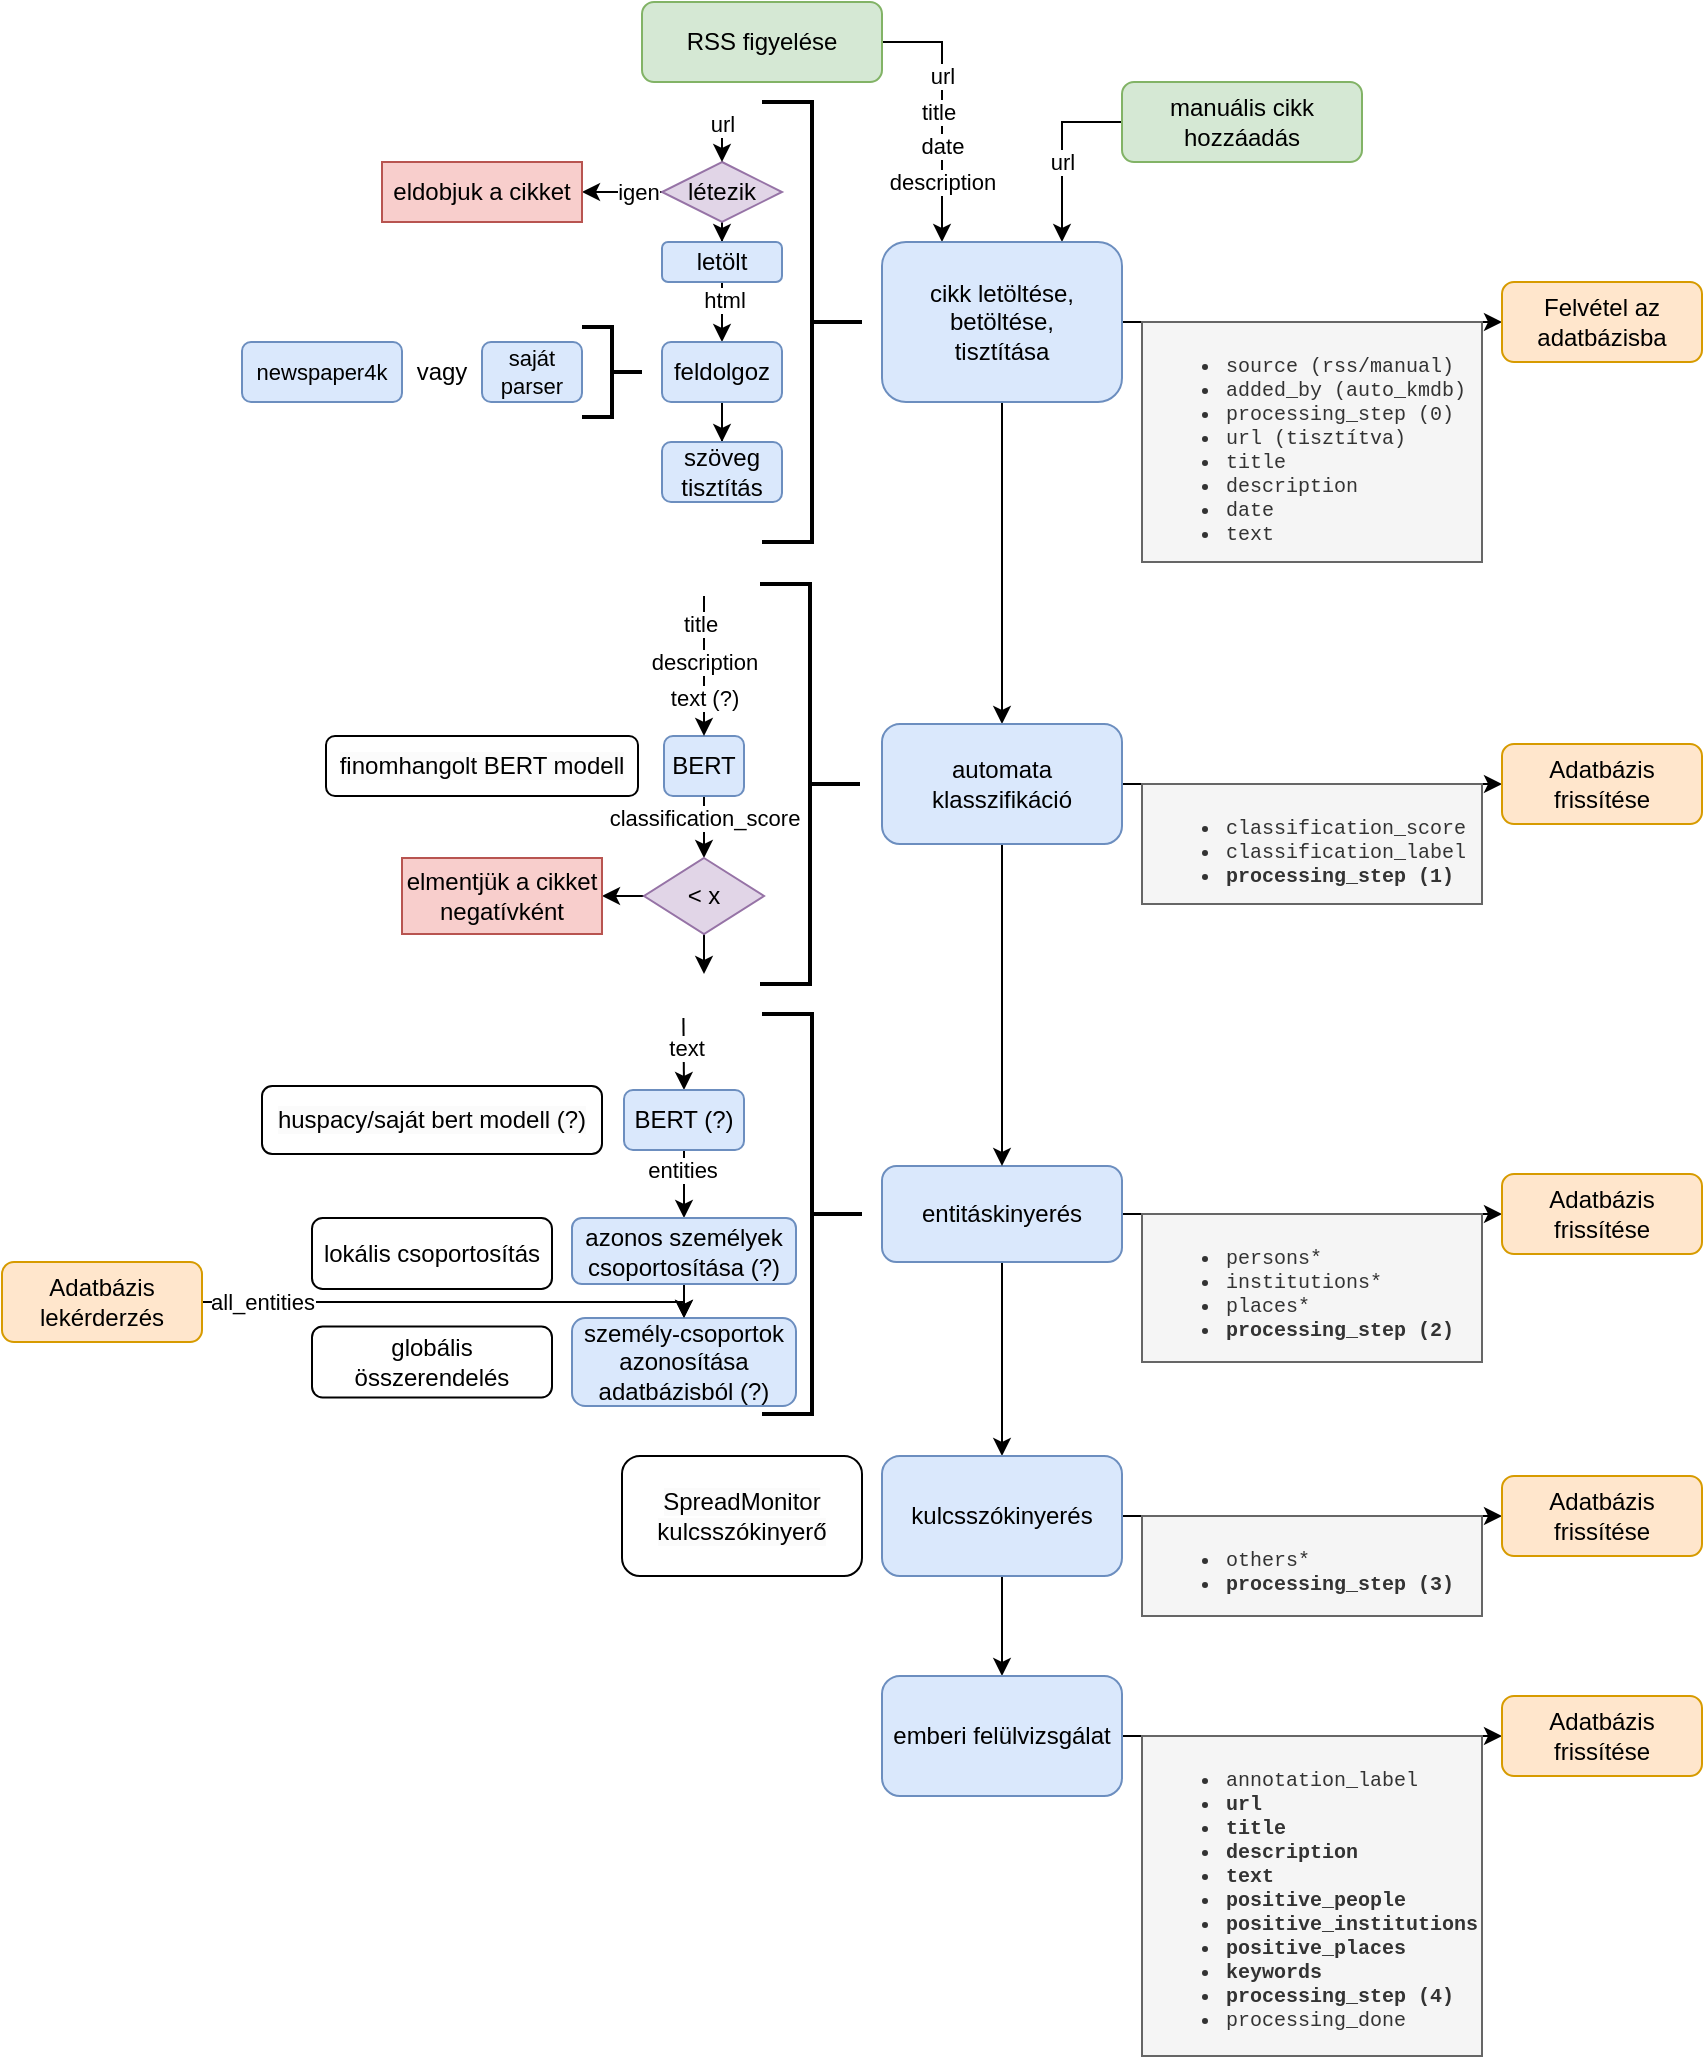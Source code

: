 <mxfile version="23.1.5" type="device">
  <diagram name="Page-1" id="nyCFcu-vuEFRdyGyre67">
    <mxGraphModel dx="1517" dy="390" grid="1" gridSize="10" guides="1" tooltips="1" connect="1" arrows="1" fold="1" page="1" pageScale="1" pageWidth="850" pageHeight="1100" math="0" shadow="0">
      <root>
        <mxCell id="0" />
        <mxCell id="1" parent="0" />
        <mxCell id="l5X3hNxBTRFhZhaJn-OG-5" style="edgeStyle=orthogonalEdgeStyle;rounded=0;orthogonalLoop=1;jettySize=auto;html=1;entryX=0.25;entryY=0;entryDx=0;entryDy=0;exitX=1;exitY=0.5;exitDx=0;exitDy=0;" parent="1" source="l5X3hNxBTRFhZhaJn-OG-1" target="l5X3hNxBTRFhZhaJn-OG-6" edge="1">
          <mxGeometry relative="1" as="geometry">
            <mxPoint x="300" y="180" as="sourcePoint" />
            <mxPoint x="360" y="240" as="targetPoint" />
          </mxGeometry>
        </mxCell>
        <mxCell id="l5X3hNxBTRFhZhaJn-OG-11" value="url" style="edgeLabel;html=1;align=center;verticalAlign=middle;resizable=0;points=[];" parent="l5X3hNxBTRFhZhaJn-OG-5" vertex="1" connectable="0">
          <mxGeometry x="-0.252" relative="1" as="geometry">
            <mxPoint y="-2" as="offset" />
          </mxGeometry>
        </mxCell>
        <mxCell id="l5X3hNxBTRFhZhaJn-OG-13" value="title" style="edgeLabel;html=1;align=center;verticalAlign=middle;resizable=0;points=[];" parent="l5X3hNxBTRFhZhaJn-OG-5" vertex="1" connectable="0">
          <mxGeometry x="0.16" y="-2" relative="1" as="geometry">
            <mxPoint y="-11" as="offset" />
          </mxGeometry>
        </mxCell>
        <mxCell id="l5X3hNxBTRFhZhaJn-OG-14" value="date" style="edgeLabel;html=1;align=center;verticalAlign=middle;resizable=0;points=[];" parent="l5X3hNxBTRFhZhaJn-OG-5" vertex="1" connectable="0">
          <mxGeometry x="0.511" y="-2" relative="1" as="geometry">
            <mxPoint x="2" y="-16" as="offset" />
          </mxGeometry>
        </mxCell>
        <mxCell id="l5X3hNxBTRFhZhaJn-OG-21" value="description" style="edgeLabel;html=1;align=center;verticalAlign=middle;resizable=0;points=[];" parent="l5X3hNxBTRFhZhaJn-OG-5" vertex="1" connectable="0">
          <mxGeometry x="0.346" relative="1" as="geometry">
            <mxPoint y="12" as="offset" />
          </mxGeometry>
        </mxCell>
        <mxCell id="l5X3hNxBTRFhZhaJn-OG-1" value="RSS figyelése" style="rounded=1;whiteSpace=wrap;html=1;fillColor=#d5e8d4;strokeColor=#82b366;" parent="1" vertex="1">
          <mxGeometry x="200" y="120" width="120" height="40" as="geometry" />
        </mxCell>
        <mxCell id="l5X3hNxBTRFhZhaJn-OG-4" style="edgeStyle=orthogonalEdgeStyle;rounded=0;orthogonalLoop=1;jettySize=auto;html=1;entryX=0.75;entryY=0;entryDx=0;entryDy=0;exitX=0;exitY=0.5;exitDx=0;exitDy=0;" parent="1" source="l5X3hNxBTRFhZhaJn-OG-2" target="l5X3hNxBTRFhZhaJn-OG-6" edge="1">
          <mxGeometry relative="1" as="geometry">
            <mxPoint x="460" y="180" as="sourcePoint" />
            <mxPoint x="400" y="240" as="targetPoint" />
          </mxGeometry>
        </mxCell>
        <mxCell id="l5X3hNxBTRFhZhaJn-OG-9" value="url" style="edgeLabel;html=1;align=center;verticalAlign=middle;resizable=0;points=[];" parent="l5X3hNxBTRFhZhaJn-OG-4" vertex="1" connectable="0">
          <mxGeometry x="0.498" relative="1" as="geometry">
            <mxPoint y="-18" as="offset" />
          </mxGeometry>
        </mxCell>
        <mxCell id="l5X3hNxBTRFhZhaJn-OG-2" value="manuális cikk hozzáadás" style="rounded=1;whiteSpace=wrap;html=1;fillColor=#d5e8d4;strokeColor=#82b366;" parent="1" vertex="1">
          <mxGeometry x="440" y="160" width="120" height="40" as="geometry" />
        </mxCell>
        <mxCell id="l5X3hNxBTRFhZhaJn-OG-17" style="edgeStyle=orthogonalEdgeStyle;rounded=0;orthogonalLoop=1;jettySize=auto;html=1;entryX=0;entryY=0.5;entryDx=0;entryDy=0;" parent="1" source="l5X3hNxBTRFhZhaJn-OG-6" target="l5X3hNxBTRFhZhaJn-OG-16" edge="1">
          <mxGeometry relative="1" as="geometry" />
        </mxCell>
        <mxCell id="l5X3hNxBTRFhZhaJn-OG-43" style="edgeStyle=orthogonalEdgeStyle;rounded=0;orthogonalLoop=1;jettySize=auto;html=1;entryX=0.5;entryY=0;entryDx=0;entryDy=0;" parent="1" source="l5X3hNxBTRFhZhaJn-OG-6" target="RkIvaxh5Yt3mlt6gAzcb-1" edge="1">
          <mxGeometry relative="1" as="geometry" />
        </mxCell>
        <mxCell id="l5X3hNxBTRFhZhaJn-OG-6" value="cikk letöltése,&lt;br&gt;betöltése,&lt;br&gt;tisztítása" style="rounded=1;whiteSpace=wrap;html=1;fillColor=#dae8fc;strokeColor=#6c8ebf;" parent="1" vertex="1">
          <mxGeometry x="320" y="240" width="120" height="80" as="geometry" />
        </mxCell>
        <mxCell id="l5X3hNxBTRFhZhaJn-OG-16" value="Felvétel az adatbázisba" style="rounded=1;whiteSpace=wrap;html=1;fillColor=#ffe6cc;strokeColor=#d79b00;" parent="1" vertex="1">
          <mxGeometry x="630" y="260" width="100" height="40" as="geometry" />
        </mxCell>
        <mxCell id="l5X3hNxBTRFhZhaJn-OG-20" value="&lt;ul style=&quot;font-size: 10px;&quot;&gt;&lt;li style=&quot;font-size: 10px;&quot;&gt;source (rss/manual)&lt;/li&gt;&lt;li style=&quot;font-size: 10px;&quot;&gt;added_by (auto_kmdb)&lt;/li&gt;&lt;li style=&quot;font-size: 10px;&quot;&gt;processing_step (0)&lt;/li&gt;&lt;li style=&quot;font-size: 10px;&quot;&gt;url (tisztítva)&lt;/li&gt;&lt;li style=&quot;font-size: 10px;&quot;&gt;title&lt;/li&gt;&lt;li style=&quot;font-size: 10px;&quot;&gt;description&lt;/li&gt;&lt;li style=&quot;font-size: 10px;&quot;&gt;date&lt;/li&gt;&lt;li style=&quot;font-size: 10px;&quot;&gt;text&lt;/li&gt;&lt;/ul&gt;" style="rounded=0;whiteSpace=wrap;html=1;verticalAlign=top;align=left;fillColor=#f5f5f5;strokeColor=#666666;fontColor=#333333;fontFamily=Courier New;fontSize=10;" parent="1" vertex="1">
          <mxGeometry x="450" y="280" width="170" height="120" as="geometry" />
        </mxCell>
        <mxCell id="l5X3hNxBTRFhZhaJn-OG-24" value="" style="strokeWidth=2;html=1;shape=mxgraph.flowchart.annotation_2;align=left;labelPosition=right;pointerEvents=1;direction=west;" parent="1" vertex="1">
          <mxGeometry x="260" y="170" width="50" height="220" as="geometry" />
        </mxCell>
        <mxCell id="l5X3hNxBTRFhZhaJn-OG-28" value="" style="edgeStyle=orthogonalEdgeStyle;rounded=0;orthogonalLoop=1;jettySize=auto;html=1;" parent="1" source="l5X3hNxBTRFhZhaJn-OG-26" target="l5X3hNxBTRFhZhaJn-OG-27" edge="1">
          <mxGeometry relative="1" as="geometry" />
        </mxCell>
        <mxCell id="mtyE7qWkkxoqi8TJ4rxL-38" value="igen" style="edgeLabel;html=1;align=center;verticalAlign=middle;resizable=0;points=[];" vertex="1" connectable="0" parent="l5X3hNxBTRFhZhaJn-OG-28">
          <mxGeometry x="0.013" y="-1" relative="1" as="geometry">
            <mxPoint x="8" y="1" as="offset" />
          </mxGeometry>
        </mxCell>
        <mxCell id="l5X3hNxBTRFhZhaJn-OG-31" value="" style="edgeStyle=orthogonalEdgeStyle;rounded=0;orthogonalLoop=1;jettySize=auto;html=1;" parent="1" source="l5X3hNxBTRFhZhaJn-OG-26" target="l5X3hNxBTRFhZhaJn-OG-30" edge="1">
          <mxGeometry relative="1" as="geometry" />
        </mxCell>
        <mxCell id="l5X3hNxBTRFhZhaJn-OG-26" value="létezik" style="rhombus;whiteSpace=wrap;html=1;fillColor=#e1d5e7;strokeColor=#9673a6;" parent="1" vertex="1">
          <mxGeometry x="210" y="200" width="60" height="30" as="geometry" />
        </mxCell>
        <mxCell id="l5X3hNxBTRFhZhaJn-OG-27" value="eldobjuk a cikket" style="whiteSpace=wrap;html=1;fillColor=#f8cecc;strokeColor=#b85450;" parent="1" vertex="1">
          <mxGeometry x="70" y="200" width="100" height="30" as="geometry" />
        </mxCell>
        <mxCell id="l5X3hNxBTRFhZhaJn-OG-33" value="" style="edgeStyle=orthogonalEdgeStyle;rounded=0;orthogonalLoop=1;jettySize=auto;html=1;" parent="1" source="l5X3hNxBTRFhZhaJn-OG-30" target="l5X3hNxBTRFhZhaJn-OG-32" edge="1">
          <mxGeometry relative="1" as="geometry" />
        </mxCell>
        <mxCell id="l5X3hNxBTRFhZhaJn-OG-35" value="html" style="edgeLabel;html=1;align=center;verticalAlign=middle;resizable=0;points=[];" parent="l5X3hNxBTRFhZhaJn-OG-33" vertex="1" connectable="0">
          <mxGeometry x="-0.663" y="1" relative="1" as="geometry">
            <mxPoint as="offset" />
          </mxGeometry>
        </mxCell>
        <mxCell id="l5X3hNxBTRFhZhaJn-OG-30" value="letölt" style="rounded=1;whiteSpace=wrap;html=1;fillColor=#dae8fc;strokeColor=#6c8ebf;" parent="1" vertex="1">
          <mxGeometry x="210" y="240" width="60" height="20" as="geometry" />
        </mxCell>
        <mxCell id="l5X3hNxBTRFhZhaJn-OG-41" value="" style="edgeStyle=orthogonalEdgeStyle;rounded=0;orthogonalLoop=1;jettySize=auto;html=1;" parent="1" source="l5X3hNxBTRFhZhaJn-OG-32" target="l5X3hNxBTRFhZhaJn-OG-40" edge="1">
          <mxGeometry relative="1" as="geometry" />
        </mxCell>
        <mxCell id="l5X3hNxBTRFhZhaJn-OG-32" value="feldolgoz" style="rounded=1;whiteSpace=wrap;html=1;fillColor=#dae8fc;strokeColor=#6c8ebf;" parent="1" vertex="1">
          <mxGeometry x="210" y="290" width="60" height="30" as="geometry" />
        </mxCell>
        <mxCell id="l5X3hNxBTRFhZhaJn-OG-36" value="" style="strokeWidth=2;html=1;shape=mxgraph.flowchart.annotation_2;align=left;labelPosition=right;pointerEvents=1;rotation=-180;" parent="1" vertex="1">
          <mxGeometry x="170" y="282.5" width="30" height="45" as="geometry" />
        </mxCell>
        <mxCell id="l5X3hNxBTRFhZhaJn-OG-37" value="saját parser" style="rounded=1;whiteSpace=wrap;html=1;fontSize=11;fillColor=#dae8fc;strokeColor=#6c8ebf;" parent="1" vertex="1">
          <mxGeometry x="120" y="290" width="50" height="30" as="geometry" />
        </mxCell>
        <mxCell id="l5X3hNxBTRFhZhaJn-OG-38" value="newspaper4k" style="rounded=1;whiteSpace=wrap;html=1;fontSize=11;fillColor=#dae8fc;strokeColor=#6c8ebf;" parent="1" vertex="1">
          <mxGeometry y="290" width="80" height="30" as="geometry" />
        </mxCell>
        <mxCell id="l5X3hNxBTRFhZhaJn-OG-39" value="vagy" style="text;html=1;align=center;verticalAlign=middle;whiteSpace=wrap;rounded=0;" parent="1" vertex="1">
          <mxGeometry x="80" y="290" width="40" height="30" as="geometry" />
        </mxCell>
        <mxCell id="l5X3hNxBTRFhZhaJn-OG-40" value="szöveg&lt;br&gt;tisztítás" style="rounded=1;whiteSpace=wrap;html=1;fillColor=#dae8fc;strokeColor=#6c8ebf;" parent="1" vertex="1">
          <mxGeometry x="210" y="340" width="60" height="30" as="geometry" />
        </mxCell>
        <mxCell id="RkIvaxh5Yt3mlt6gAzcb-9" style="edgeStyle=orthogonalEdgeStyle;rounded=0;orthogonalLoop=1;jettySize=auto;html=1;entryX=0;entryY=0.5;entryDx=0;entryDy=0;" parent="1" source="l5X3hNxBTRFhZhaJn-OG-42" target="RkIvaxh5Yt3mlt6gAzcb-8" edge="1">
          <mxGeometry relative="1" as="geometry" />
        </mxCell>
        <mxCell id="RkIvaxh5Yt3mlt6gAzcb-11" style="edgeStyle=orthogonalEdgeStyle;rounded=0;orthogonalLoop=1;jettySize=auto;html=1;entryX=0.5;entryY=0;entryDx=0;entryDy=0;" parent="1" source="l5X3hNxBTRFhZhaJn-OG-42" target="RkIvaxh5Yt3mlt6gAzcb-10" edge="1">
          <mxGeometry relative="1" as="geometry" />
        </mxCell>
        <mxCell id="l5X3hNxBTRFhZhaJn-OG-42" value="entitáskinyerés" style="rounded=1;whiteSpace=wrap;html=1;fillColor=#dae8fc;strokeColor=#6c8ebf;" parent="1" vertex="1">
          <mxGeometry x="320" y="702" width="120" height="48" as="geometry" />
        </mxCell>
        <mxCell id="l5X3hNxBTRFhZhaJn-OG-45" value="&lt;span style=&quot;color: rgb(0, 0, 0); font-family: Helvetica; font-size: 12px; font-style: normal; font-variant-ligatures: normal; font-variant-caps: normal; font-weight: 400; letter-spacing: normal; orphans: 2; text-align: center; text-indent: 0px; text-transform: none; widows: 2; word-spacing: 0px; -webkit-text-stroke-width: 0px; background-color: rgb(251, 251, 251); text-decoration-thickness: initial; text-decoration-style: initial; text-decoration-color: initial; float: none; display: inline !important;&quot;&gt;huspacy/saját bert modell (?)&lt;/span&gt;" style="rounded=1;whiteSpace=wrap;html=1;" parent="1" vertex="1">
          <mxGeometry x="10" y="662" width="170" height="34" as="geometry" />
        </mxCell>
        <mxCell id="RkIvaxh5Yt3mlt6gAzcb-4" style="edgeStyle=orthogonalEdgeStyle;rounded=0;orthogonalLoop=1;jettySize=auto;html=1;entryX=0.5;entryY=0;entryDx=0;entryDy=0;" parent="1" source="RkIvaxh5Yt3mlt6gAzcb-1" target="l5X3hNxBTRFhZhaJn-OG-42" edge="1">
          <mxGeometry relative="1" as="geometry" />
        </mxCell>
        <mxCell id="RkIvaxh5Yt3mlt6gAzcb-7" style="edgeStyle=orthogonalEdgeStyle;rounded=0;orthogonalLoop=1;jettySize=auto;html=1;entryX=0;entryY=0.5;entryDx=0;entryDy=0;" parent="1" source="RkIvaxh5Yt3mlt6gAzcb-1" target="RkIvaxh5Yt3mlt6gAzcb-6" edge="1">
          <mxGeometry relative="1" as="geometry" />
        </mxCell>
        <mxCell id="RkIvaxh5Yt3mlt6gAzcb-1" value="automata klasszifikáció" style="rounded=1;whiteSpace=wrap;html=1;fillColor=#dae8fc;strokeColor=#6c8ebf;" parent="1" vertex="1">
          <mxGeometry x="320" y="481" width="120" height="60" as="geometry" />
        </mxCell>
        <mxCell id="RkIvaxh5Yt3mlt6gAzcb-2" value="&lt;span style=&quot;color: rgb(0, 0, 0); font-family: Helvetica; font-size: 12px; font-style: normal; font-variant-ligatures: normal; font-variant-caps: normal; font-weight: 400; letter-spacing: normal; orphans: 2; text-align: center; text-indent: 0px; text-transform: none; widows: 2; word-spacing: 0px; -webkit-text-stroke-width: 0px; background-color: rgb(251, 251, 251); text-decoration-thickness: initial; text-decoration-style: initial; text-decoration-color: initial; float: none; display: inline !important;&quot;&gt;finomhangolt BERT modell&lt;/span&gt;" style="rounded=1;whiteSpace=wrap;html=1;" parent="1" vertex="1">
          <mxGeometry x="42" y="487" width="156" height="30" as="geometry" />
        </mxCell>
        <mxCell id="RkIvaxh5Yt3mlt6gAzcb-3" value="&lt;ul style=&quot;font-size: 10px;&quot;&gt;&lt;li style=&quot;font-size: 10px;&quot;&gt;classification_score&lt;/li&gt;&lt;li style=&quot;font-size: 10px;&quot;&gt;classification_label&lt;/li&gt;&lt;li style=&quot;border-color: var(--border-color);&quot;&gt;&lt;b&gt;processing_step (1)&lt;/b&gt;&lt;/li&gt;&lt;/ul&gt;" style="rounded=0;whiteSpace=wrap;html=1;verticalAlign=top;align=left;fillColor=#f5f5f5;strokeColor=#666666;fontColor=#333333;fontFamily=Courier New;fontSize=10;" parent="1" vertex="1">
          <mxGeometry x="450" y="511" width="170" height="60" as="geometry" />
        </mxCell>
        <mxCell id="RkIvaxh5Yt3mlt6gAzcb-5" value="&lt;ul style=&quot;font-size: 10px;&quot;&gt;&lt;li style=&quot;font-size: 10px;&quot;&gt;persons*&lt;/li&gt;&lt;li style=&quot;font-size: 10px;&quot;&gt;&lt;span style=&quot;background-color: initial;&quot;&gt;institutions*&lt;/span&gt;&lt;br&gt;&lt;/li&gt;&lt;li style=&quot;font-size: 10px;&quot;&gt;&lt;span style=&quot;background-color: initial;&quot;&gt;places*&lt;/span&gt;&lt;br&gt;&lt;/li&gt;&lt;li style=&quot;font-size: 10px;&quot;&gt;&lt;b style=&quot;background-color: initial; border-color: var(--border-color);&quot;&gt;processing_step (2)&lt;/b&gt;&lt;br&gt;&lt;/li&gt;&lt;/ul&gt;" style="rounded=0;whiteSpace=wrap;html=1;verticalAlign=top;align=left;fillColor=#f5f5f5;strokeColor=#666666;fontColor=#333333;fontFamily=Courier New;fontSize=10;" parent="1" vertex="1">
          <mxGeometry x="450" y="726" width="170" height="74" as="geometry" />
        </mxCell>
        <mxCell id="RkIvaxh5Yt3mlt6gAzcb-6" value="Adatbázis frissítése" style="rounded=1;whiteSpace=wrap;html=1;fillColor=#ffe6cc;strokeColor=#d79b00;" parent="1" vertex="1">
          <mxGeometry x="630" y="491" width="100" height="40" as="geometry" />
        </mxCell>
        <mxCell id="RkIvaxh5Yt3mlt6gAzcb-8" value="Adatbázis frissítése" style="rounded=1;whiteSpace=wrap;html=1;fillColor=#ffe6cc;strokeColor=#d79b00;" parent="1" vertex="1">
          <mxGeometry x="630" y="706" width="100" height="40" as="geometry" />
        </mxCell>
        <mxCell id="RkIvaxh5Yt3mlt6gAzcb-14" style="edgeStyle=orthogonalEdgeStyle;rounded=0;orthogonalLoop=1;jettySize=auto;html=1;entryX=0;entryY=0.5;entryDx=0;entryDy=0;" parent="1" source="RkIvaxh5Yt3mlt6gAzcb-10" target="RkIvaxh5Yt3mlt6gAzcb-13" edge="1">
          <mxGeometry relative="1" as="geometry" />
        </mxCell>
        <mxCell id="RkIvaxh5Yt3mlt6gAzcb-18" style="edgeStyle=orthogonalEdgeStyle;rounded=0;orthogonalLoop=1;jettySize=auto;html=1;entryX=0.5;entryY=0;entryDx=0;entryDy=0;" parent="1" source="RkIvaxh5Yt3mlt6gAzcb-10" target="RkIvaxh5Yt3mlt6gAzcb-17" edge="1">
          <mxGeometry relative="1" as="geometry" />
        </mxCell>
        <mxCell id="RkIvaxh5Yt3mlt6gAzcb-10" value="kulcsszókinyerés" style="rounded=1;whiteSpace=wrap;html=1;fillColor=#dae8fc;strokeColor=#6c8ebf;" parent="1" vertex="1">
          <mxGeometry x="320" y="847" width="120" height="60" as="geometry" />
        </mxCell>
        <mxCell id="RkIvaxh5Yt3mlt6gAzcb-12" value="&lt;ul style=&quot;font-size: 10px;&quot;&gt;&lt;li style=&quot;font-size: 10px;&quot;&gt;others*&lt;/li&gt;&lt;li style=&quot;border-color: var(--border-color);&quot;&gt;&lt;b style=&quot;border-color: var(--border-color);&quot;&gt;processing_step (3)&lt;/b&gt;&lt;/li&gt;&lt;/ul&gt;" style="rounded=0;whiteSpace=wrap;html=1;verticalAlign=top;align=left;fillColor=#f5f5f5;strokeColor=#666666;fontColor=#333333;fontFamily=Courier New;fontSize=10;" parent="1" vertex="1">
          <mxGeometry x="450" y="877" width="170" height="50" as="geometry" />
        </mxCell>
        <mxCell id="RkIvaxh5Yt3mlt6gAzcb-13" value="Adatbázis frissítése" style="rounded=1;whiteSpace=wrap;html=1;fillColor=#ffe6cc;strokeColor=#d79b00;" parent="1" vertex="1">
          <mxGeometry x="630" y="857" width="100" height="40" as="geometry" />
        </mxCell>
        <mxCell id="RkIvaxh5Yt3mlt6gAzcb-15" value="&lt;span style=&quot;color: rgb(0, 0, 0); font-family: Helvetica; font-size: 12px; font-style: normal; font-variant-ligatures: normal; font-variant-caps: normal; font-weight: 400; letter-spacing: normal; orphans: 2; text-align: center; text-indent: 0px; text-transform: none; widows: 2; word-spacing: 0px; -webkit-text-stroke-width: 0px; background-color: rgb(251, 251, 251); text-decoration-thickness: initial; text-decoration-style: initial; text-decoration-color: initial; float: none; display: inline !important;&quot;&gt;SpreadMonitor&lt;br&gt;kulcsszókinyerő&lt;br&gt;&lt;/span&gt;" style="rounded=1;whiteSpace=wrap;html=1;" parent="1" vertex="1">
          <mxGeometry x="190" y="847" width="120" height="60" as="geometry" />
        </mxCell>
        <mxCell id="RkIvaxh5Yt3mlt6gAzcb-20" style="edgeStyle=orthogonalEdgeStyle;rounded=0;orthogonalLoop=1;jettySize=auto;html=1;entryX=0;entryY=0.5;entryDx=0;entryDy=0;" parent="1" source="RkIvaxh5Yt3mlt6gAzcb-17" target="RkIvaxh5Yt3mlt6gAzcb-19" edge="1">
          <mxGeometry relative="1" as="geometry" />
        </mxCell>
        <mxCell id="RkIvaxh5Yt3mlt6gAzcb-17" value="emberi felülvizsgálat" style="rounded=1;whiteSpace=wrap;html=1;fillColor=#dae8fc;strokeColor=#6c8ebf;" parent="1" vertex="1">
          <mxGeometry x="320" y="957" width="120" height="60" as="geometry" />
        </mxCell>
        <mxCell id="RkIvaxh5Yt3mlt6gAzcb-19" value="Adatbázis frissítése" style="rounded=1;whiteSpace=wrap;html=1;fillColor=#ffe6cc;strokeColor=#d79b00;" parent="1" vertex="1">
          <mxGeometry x="630" y="967" width="100" height="40" as="geometry" />
        </mxCell>
        <mxCell id="RkIvaxh5Yt3mlt6gAzcb-21" value="&lt;ul style=&quot;font-size: 10px;&quot;&gt;&lt;li style=&quot;font-size: 10px;&quot;&gt;&lt;span style=&quot;background-color: initial;&quot;&gt;annotation_label&lt;/span&gt;&lt;/li&gt;&lt;li style=&quot;font-size: 10px;&quot;&gt;&lt;span style=&quot;background-color: initial;&quot;&gt;&lt;b&gt;url&lt;/b&gt;&lt;/span&gt;&lt;/li&gt;&lt;li style=&quot;font-size: 10px;&quot;&gt;&lt;span style=&quot;background-color: initial;&quot;&gt;&lt;b&gt;title&lt;/b&gt;&lt;/span&gt;&lt;/li&gt;&lt;li style=&quot;font-size: 10px;&quot;&gt;&lt;span style=&quot;background-color: initial;&quot;&gt;&lt;b&gt;description&lt;/b&gt;&lt;/span&gt;&lt;/li&gt;&lt;li style=&quot;font-size: 10px;&quot;&gt;&lt;span style=&quot;background-color: initial;&quot;&gt;&lt;b&gt;text&lt;/b&gt;&lt;/span&gt;&lt;/li&gt;&lt;li style=&quot;font-size: 10px;&quot;&gt;&lt;b&gt;&lt;span style=&quot;background-color: initial;&quot;&gt;positive_people&lt;/span&gt;&lt;br&gt;&lt;/b&gt;&lt;/li&gt;&lt;li style=&quot;font-size: 10px;&quot;&gt;&lt;b&gt;positive_institutions&lt;/b&gt;&lt;/li&gt;&lt;li style=&quot;font-size: 10px;&quot;&gt;&lt;b&gt;&lt;span style=&quot;background-color: initial;&quot;&gt;positive_places&lt;/span&gt;&lt;br&gt;&lt;/b&gt;&lt;/li&gt;&lt;li style=&quot;font-size: 10px;&quot;&gt;&lt;span style=&quot;background-color: initial;&quot;&gt;&lt;b&gt;keywords&lt;/b&gt;&lt;/span&gt;&lt;/li&gt;&lt;li style=&quot;border-color: var(--border-color);&quot;&gt;&lt;b style=&quot;border-color: var(--border-color);&quot;&gt;processing_step (4)&lt;/b&gt;&lt;/li&gt;&lt;li style=&quot;border-color: var(--border-color);&quot;&gt;&lt;span style=&quot;border-color: var(--border-color);&quot;&gt;processing_done&lt;/span&gt;&lt;/li&gt;&lt;/ul&gt;" style="rounded=0;whiteSpace=wrap;html=1;verticalAlign=top;align=left;fillColor=#f5f5f5;strokeColor=#666666;fontColor=#333333;fontFamily=Courier New;fontSize=10;" parent="1" vertex="1">
          <mxGeometry x="450" y="987" width="170" height="160" as="geometry" />
        </mxCell>
        <mxCell id="mtyE7qWkkxoqi8TJ4rxL-11" style="edgeStyle=orthogonalEdgeStyle;rounded=0;orthogonalLoop=1;jettySize=auto;html=1;entryX=0.5;entryY=0;entryDx=0;entryDy=0;" edge="1" parent="1" source="mtyE7qWkkxoqi8TJ4rxL-5" target="mtyE7qWkkxoqi8TJ4rxL-10">
          <mxGeometry relative="1" as="geometry" />
        </mxCell>
        <mxCell id="mtyE7qWkkxoqi8TJ4rxL-12" value="classification_score" style="edgeLabel;html=1;align=center;verticalAlign=middle;resizable=0;points=[];" vertex="1" connectable="0" parent="mtyE7qWkkxoqi8TJ4rxL-11">
          <mxGeometry x="-0.562" relative="1" as="geometry">
            <mxPoint as="offset" />
          </mxGeometry>
        </mxCell>
        <mxCell id="mtyE7qWkkxoqi8TJ4rxL-5" value="BERT" style="rounded=1;whiteSpace=wrap;html=1;fillColor=#dae8fc;strokeColor=#6c8ebf;" vertex="1" parent="1">
          <mxGeometry x="211" y="487" width="40" height="30" as="geometry" />
        </mxCell>
        <mxCell id="mtyE7qWkkxoqi8TJ4rxL-6" value="" style="endArrow=classic;html=1;rounded=0;entryX=0.5;entryY=0;entryDx=0;entryDy=0;" edge="1" parent="1" target="mtyE7qWkkxoqi8TJ4rxL-5">
          <mxGeometry width="50" height="50" relative="1" as="geometry">
            <mxPoint x="231" y="417" as="sourcePoint" />
            <mxPoint x="281" y="397" as="targetPoint" />
          </mxGeometry>
        </mxCell>
        <mxCell id="mtyE7qWkkxoqi8TJ4rxL-7" value="title" style="edgeLabel;html=1;align=center;verticalAlign=middle;resizable=0;points=[];" vertex="1" connectable="0" parent="mtyE7qWkkxoqi8TJ4rxL-6">
          <mxGeometry x="-0.617" y="-2" relative="1" as="geometry">
            <mxPoint as="offset" />
          </mxGeometry>
        </mxCell>
        <mxCell id="mtyE7qWkkxoqi8TJ4rxL-8" value="description" style="edgeLabel;html=1;align=center;verticalAlign=middle;resizable=0;points=[];" vertex="1" connectable="0" parent="mtyE7qWkkxoqi8TJ4rxL-6">
          <mxGeometry x="-0.062" relative="1" as="geometry">
            <mxPoint as="offset" />
          </mxGeometry>
        </mxCell>
        <mxCell id="mtyE7qWkkxoqi8TJ4rxL-9" value="text (?)" style="edgeLabel;html=1;align=center;verticalAlign=middle;resizable=0;points=[];" vertex="1" connectable="0" parent="mtyE7qWkkxoqi8TJ4rxL-6">
          <mxGeometry x="0.457" relative="1" as="geometry">
            <mxPoint as="offset" />
          </mxGeometry>
        </mxCell>
        <mxCell id="mtyE7qWkkxoqi8TJ4rxL-14" style="edgeStyle=orthogonalEdgeStyle;rounded=0;orthogonalLoop=1;jettySize=auto;html=1;entryX=1;entryY=0.5;entryDx=0;entryDy=0;" edge="1" parent="1" source="mtyE7qWkkxoqi8TJ4rxL-10" target="mtyE7qWkkxoqi8TJ4rxL-15">
          <mxGeometry relative="1" as="geometry">
            <mxPoint x="171" y="567" as="targetPoint" />
          </mxGeometry>
        </mxCell>
        <mxCell id="mtyE7qWkkxoqi8TJ4rxL-18" style="edgeStyle=orthogonalEdgeStyle;rounded=0;orthogonalLoop=1;jettySize=auto;html=1;" edge="1" parent="1" source="mtyE7qWkkxoqi8TJ4rxL-10">
          <mxGeometry relative="1" as="geometry">
            <mxPoint x="231" y="606" as="targetPoint" />
          </mxGeometry>
        </mxCell>
        <mxCell id="mtyE7qWkkxoqi8TJ4rxL-10" value="&amp;lt; x" style="rhombus;whiteSpace=wrap;html=1;fillColor=#e1d5e7;strokeColor=#9673a6;" vertex="1" parent="1">
          <mxGeometry x="201" y="548" width="60" height="38" as="geometry" />
        </mxCell>
        <mxCell id="mtyE7qWkkxoqi8TJ4rxL-15" value="elmentjük a cikket negatívként" style="whiteSpace=wrap;html=1;fillColor=#f8cecc;strokeColor=#b85450;" vertex="1" parent="1">
          <mxGeometry x="80" y="548" width="100" height="38" as="geometry" />
        </mxCell>
        <mxCell id="mtyE7qWkkxoqi8TJ4rxL-19" value="" style="strokeWidth=2;html=1;shape=mxgraph.flowchart.annotation_2;align=left;labelPosition=right;pointerEvents=1;direction=west;" vertex="1" parent="1">
          <mxGeometry x="259" y="411" width="50" height="200" as="geometry" />
        </mxCell>
        <mxCell id="mtyE7qWkkxoqi8TJ4rxL-20" value="" style="strokeWidth=2;html=1;shape=mxgraph.flowchart.annotation_2;align=left;labelPosition=right;pointerEvents=1;direction=west;" vertex="1" parent="1">
          <mxGeometry x="260" y="626" width="50" height="200" as="geometry" />
        </mxCell>
        <mxCell id="mtyE7qWkkxoqi8TJ4rxL-21" value="" style="endArrow=classic;html=1;rounded=0;entryX=0.5;entryY=0;entryDx=0;entryDy=0;" edge="1" parent="1" target="mtyE7qWkkxoqi8TJ4rxL-24">
          <mxGeometry width="50" height="50" relative="1" as="geometry">
            <mxPoint x="220.71" y="628" as="sourcePoint" />
            <mxPoint x="220.71" y="674" as="targetPoint" />
          </mxGeometry>
        </mxCell>
        <mxCell id="mtyE7qWkkxoqi8TJ4rxL-22" value="text" style="edgeLabel;html=1;align=center;verticalAlign=middle;resizable=0;points=[];" vertex="1" connectable="0" parent="mtyE7qWkkxoqi8TJ4rxL-21">
          <mxGeometry x="-0.159" y="1" relative="1" as="geometry">
            <mxPoint as="offset" />
          </mxGeometry>
        </mxCell>
        <mxCell id="mtyE7qWkkxoqi8TJ4rxL-30" style="edgeStyle=orthogonalEdgeStyle;rounded=0;orthogonalLoop=1;jettySize=auto;html=1;entryX=0.5;entryY=0;entryDx=0;entryDy=0;" edge="1" parent="1" source="mtyE7qWkkxoqi8TJ4rxL-24" target="mtyE7qWkkxoqi8TJ4rxL-29">
          <mxGeometry relative="1" as="geometry" />
        </mxCell>
        <mxCell id="mtyE7qWkkxoqi8TJ4rxL-31" value="entities" style="edgeLabel;html=1;align=center;verticalAlign=middle;resizable=0;points=[];" vertex="1" connectable="0" parent="mtyE7qWkkxoqi8TJ4rxL-30">
          <mxGeometry x="-0.563" y="-1" relative="1" as="geometry">
            <mxPoint as="offset" />
          </mxGeometry>
        </mxCell>
        <mxCell id="mtyE7qWkkxoqi8TJ4rxL-24" value="BERT (?)" style="rounded=1;whiteSpace=wrap;html=1;fillColor=#dae8fc;strokeColor=#6c8ebf;" vertex="1" parent="1">
          <mxGeometry x="191" y="664" width="60" height="30" as="geometry" />
        </mxCell>
        <mxCell id="mtyE7qWkkxoqi8TJ4rxL-41" style="edgeStyle=orthogonalEdgeStyle;rounded=0;orthogonalLoop=1;jettySize=auto;html=1;" edge="1" parent="1">
          <mxGeometry relative="1" as="geometry">
            <mxPoint x="221" y="778" as="targetPoint" />
            <mxPoint x="221" y="741" as="sourcePoint" />
          </mxGeometry>
        </mxCell>
        <mxCell id="mtyE7qWkkxoqi8TJ4rxL-29" value="azonos személyek csoportosítása (?)" style="rounded=1;whiteSpace=wrap;html=1;fillColor=#dae8fc;strokeColor=#6c8ebf;" vertex="1" parent="1">
          <mxGeometry x="165" y="728" width="112" height="33" as="geometry" />
        </mxCell>
        <mxCell id="mtyE7qWkkxoqi8TJ4rxL-33" value="" style="edgeStyle=orthogonalEdgeStyle;rounded=0;orthogonalLoop=1;jettySize=auto;html=1;entryX=0.5;entryY=0;entryDx=0;entryDy=0;" edge="1" parent="1" target="l5X3hNxBTRFhZhaJn-OG-26">
          <mxGeometry relative="1" as="geometry">
            <mxPoint x="240" y="180" as="sourcePoint" />
            <mxPoint x="239.77" y="190" as="targetPoint" />
          </mxGeometry>
        </mxCell>
        <mxCell id="mtyE7qWkkxoqi8TJ4rxL-34" value="url" style="edgeLabel;html=1;align=center;verticalAlign=middle;resizable=0;points=[];" vertex="1" connectable="0" parent="mtyE7qWkkxoqi8TJ4rxL-33">
          <mxGeometry x="-0.93" relative="1" as="geometry">
            <mxPoint as="offset" />
          </mxGeometry>
        </mxCell>
        <mxCell id="mtyE7qWkkxoqi8TJ4rxL-44" value="személy-csoportok&lt;br&gt;azonosítása adatbázisból (?)" style="rounded=1;whiteSpace=wrap;html=1;fillColor=#dae8fc;strokeColor=#6c8ebf;" vertex="1" parent="1">
          <mxGeometry x="165" y="778" width="112" height="44" as="geometry" />
        </mxCell>
        <mxCell id="mtyE7qWkkxoqi8TJ4rxL-45" value="lokális csoportosítás" style="rounded=1;whiteSpace=wrap;html=1;" vertex="1" parent="1">
          <mxGeometry x="35" y="728" width="120" height="35.5" as="geometry" />
        </mxCell>
        <mxCell id="mtyE7qWkkxoqi8TJ4rxL-46" value="globális összerendelés" style="rounded=1;whiteSpace=wrap;html=1;" vertex="1" parent="1">
          <mxGeometry x="35" y="782.25" width="120" height="35.5" as="geometry" />
        </mxCell>
        <mxCell id="mtyE7qWkkxoqi8TJ4rxL-48" style="edgeStyle=orthogonalEdgeStyle;rounded=0;orthogonalLoop=1;jettySize=auto;html=1;entryX=0.5;entryY=0;entryDx=0;entryDy=0;" edge="1" parent="1" source="mtyE7qWkkxoqi8TJ4rxL-47" target="mtyE7qWkkxoqi8TJ4rxL-44">
          <mxGeometry relative="1" as="geometry">
            <Array as="points">
              <mxPoint x="221" y="770" />
            </Array>
          </mxGeometry>
        </mxCell>
        <mxCell id="mtyE7qWkkxoqi8TJ4rxL-49" value="all_entities" style="edgeLabel;html=1;align=center;verticalAlign=middle;resizable=0;points=[];" vertex="1" connectable="0" parent="mtyE7qWkkxoqi8TJ4rxL-48">
          <mxGeometry x="-0.873" y="-1" relative="1" as="geometry">
            <mxPoint x="14" y="-1" as="offset" />
          </mxGeometry>
        </mxCell>
        <mxCell id="mtyE7qWkkxoqi8TJ4rxL-47" value="Adatbázis lekérderzés" style="rounded=1;whiteSpace=wrap;html=1;fillColor=#ffe6cc;strokeColor=#d79b00;" vertex="1" parent="1">
          <mxGeometry x="-120" y="750" width="100" height="40" as="geometry" />
        </mxCell>
      </root>
    </mxGraphModel>
  </diagram>
</mxfile>
